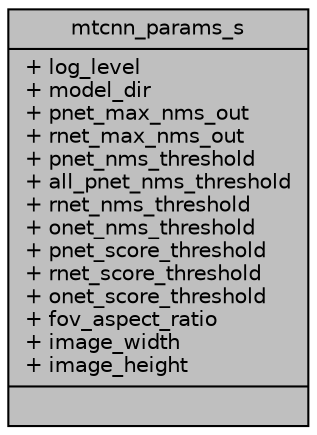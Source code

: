 digraph "mtcnn_params_s"
{
 // INTERACTIVE_SVG=YES
 // LATEX_PDF_SIZE
  bgcolor="transparent";
  edge [fontname="Helvetica",fontsize="10",labelfontname="Helvetica",labelfontsize="10"];
  node [fontname="Helvetica",fontsize="10",shape=record];
  Node1 [label="{mtcnn_params_s\n|+ log_level\l+ model_dir\l+ pnet_max_nms_out\l+ rnet_max_nms_out\l+ pnet_nms_threshold\l+ all_pnet_nms_threshold\l+ rnet_nms_threshold\l+ onet_nms_threshold\l+ pnet_score_threshold\l+ rnet_score_threshold\l+ onet_score_threshold\l+ fov_aspect_ratio\l+ image_width\l+ image_height\l|}",height=0.2,width=0.4,color="black", fillcolor="grey75", style="filled", fontcolor="black",tooltip=" "];
}
